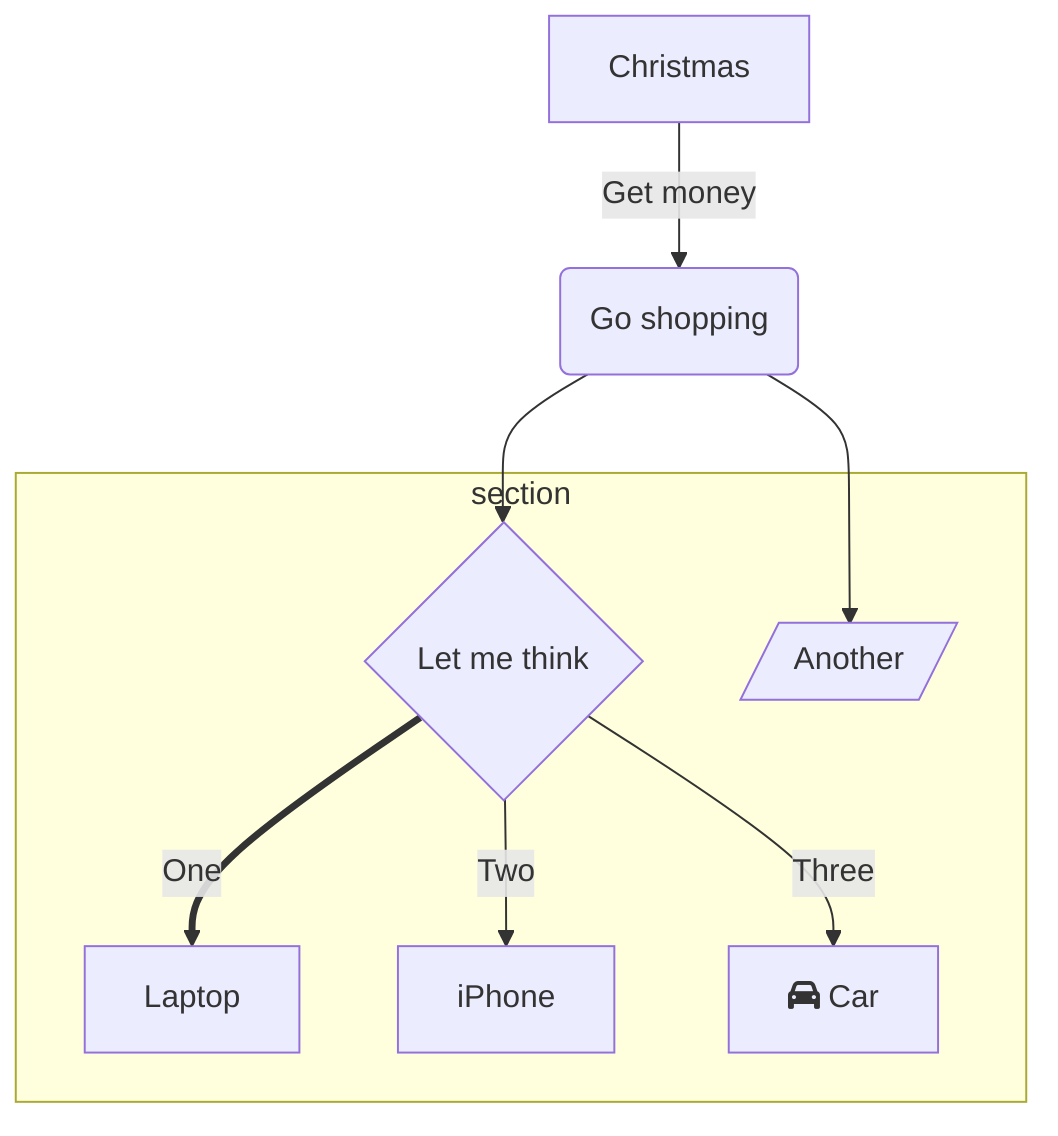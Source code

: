 graph TD
          A[Christmas] -->|Get money| B(Go shopping)
          B --> C{Let me think}
          B --> G[/Another/]
          C ==>|One| D[Laptop]
          C -->|Two| E[iPhone]
          C -->|Three| F[fa:fa-car Car]
          subgraph section
            C
            D
            E
            F
            G
          end